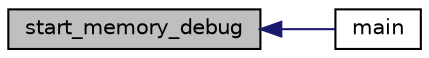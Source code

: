 digraph "start_memory_debug"
{
  edge [fontname="Helvetica",fontsize="10",labelfontname="Helvetica",labelfontsize="10"];
  node [fontname="Helvetica",fontsize="10",shape=record];
  rankdir="LR";
  Node16082 [label="start_memory_debug",height=0.2,width=0.4,color="black", fillcolor="grey75", style="filled", fontcolor="black"];
  Node16082 -> Node16083 [dir="back",color="midnightblue",fontsize="10",style="solid",fontname="Helvetica"];
  Node16083 [label="main",height=0.2,width=0.4,color="black", fillcolor="white", style="filled",URL="$db/d50/regular__ls_8_c.html#a217dbf8b442f20279ea00b898af96f52"];
}
